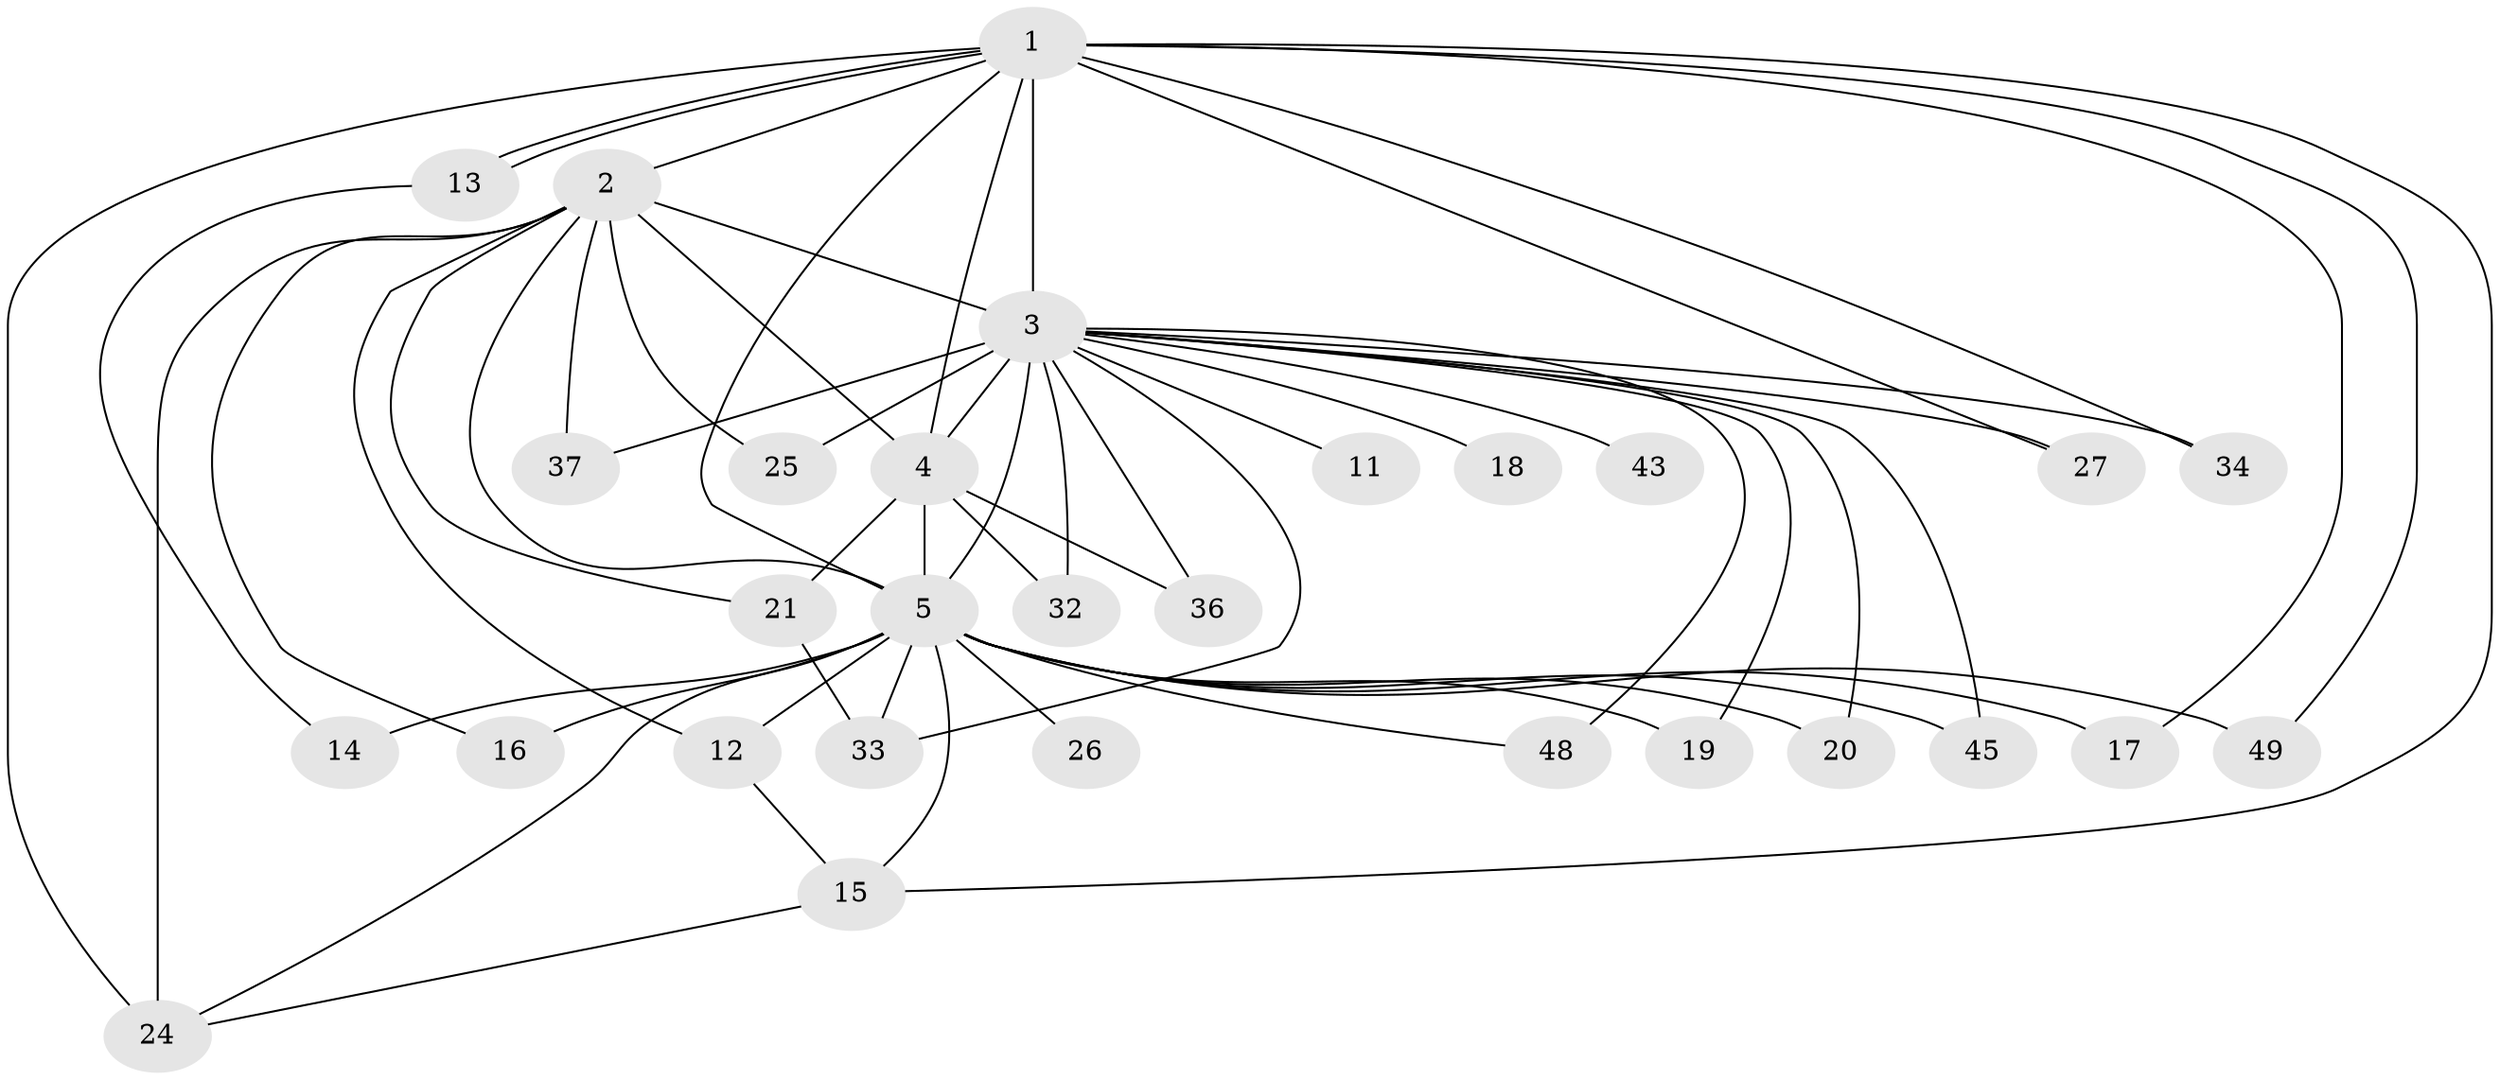 // original degree distribution, {19: 0.034482758620689655, 16: 0.06896551724137931, 18: 0.017241379310344827, 15: 0.017241379310344827, 17: 0.017241379310344827, 12: 0.017241379310344827, 2: 0.5, 3: 0.29310344827586204, 4: 0.017241379310344827, 5: 0.017241379310344827}
// Generated by graph-tools (version 1.1) at 2025/14/03/09/25 04:14:15]
// undirected, 29 vertices, 58 edges
graph export_dot {
graph [start="1"]
  node [color=gray90,style=filled];
  1;
  2;
  3 [super="+29+6+8"];
  4;
  5 [super="+42+7"];
  11;
  12;
  13;
  14;
  15 [super="+54+55"];
  16 [super="+31"];
  17;
  18;
  19;
  20 [super="+58"];
  21;
  24 [super="+57"];
  25;
  26;
  27;
  32;
  33 [super="+38"];
  34;
  36;
  37 [super="+39"];
  43;
  45;
  48 [super="+50"];
  49;
  1 -- 2;
  1 -- 3 [weight=5];
  1 -- 4;
  1 -- 5 [weight=4];
  1 -- 13;
  1 -- 13;
  1 -- 15;
  1 -- 17;
  1 -- 24;
  1 -- 27;
  1 -- 34;
  1 -- 49;
  2 -- 3 [weight=5];
  2 -- 4;
  2 -- 5 [weight=2];
  2 -- 12;
  2 -- 16;
  2 -- 21;
  2 -- 24 [weight=2];
  2 -- 25;
  2 -- 37;
  3 -- 4 [weight=7];
  3 -- 5 [weight=11];
  3 -- 11 [weight=2];
  3 -- 18 [weight=2];
  3 -- 20 [weight=2];
  3 -- 27;
  3 -- 32;
  3 -- 33 [weight=2];
  3 -- 37 [weight=2];
  3 -- 43 [weight=2];
  3 -- 48 [weight=2];
  3 -- 19;
  3 -- 34;
  3 -- 36;
  3 -- 45;
  3 -- 25;
  4 -- 5 [weight=3];
  4 -- 21;
  4 -- 32;
  4 -- 36;
  5 -- 12;
  5 -- 15;
  5 -- 17;
  5 -- 19;
  5 -- 26 [weight=2];
  5 -- 20;
  5 -- 45;
  5 -- 14;
  5 -- 16 [weight=2];
  5 -- 48;
  5 -- 49 [weight=2];
  5 -- 24;
  5 -- 33;
  12 -- 15;
  13 -- 14;
  15 -- 24;
  21 -- 33;
}
